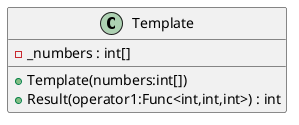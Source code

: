 @startuml
class Template {
    - _numbers : int[]
    + Template(numbers:int[])
    + Result(operator1:Func<int,int,int>) : int
}
@enduml
